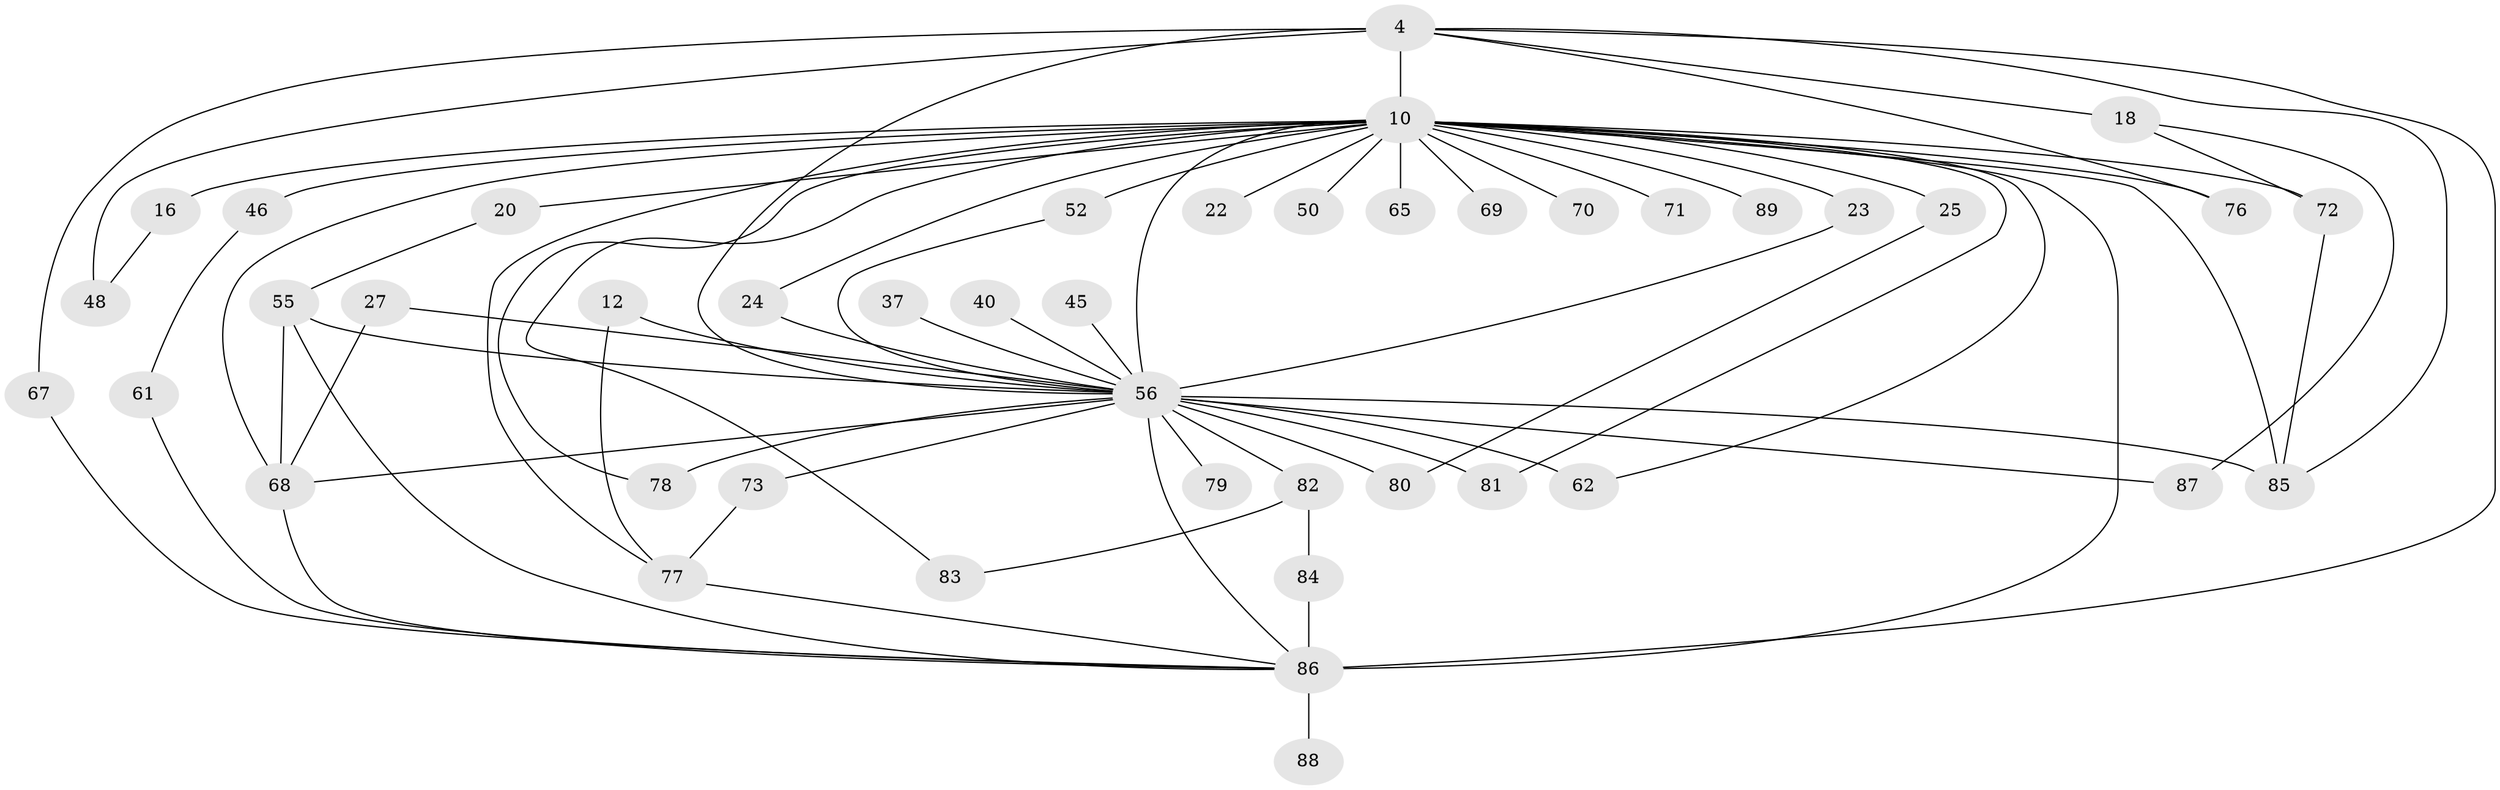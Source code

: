 // original degree distribution, {18: 0.02247191011235955, 24: 0.02247191011235955, 15: 0.011235955056179775, 13: 0.011235955056179775, 20: 0.011235955056179775, 19: 0.011235955056179775, 17: 0.011235955056179775, 25: 0.011235955056179775, 6: 0.02247191011235955, 2: 0.5056179775280899, 5: 0.02247191011235955, 3: 0.24719101123595505, 4: 0.07865168539325842, 7: 0.011235955056179775}
// Generated by graph-tools (version 1.1) at 2025/45/03/09/25 04:45:54]
// undirected, 44 vertices, 73 edges
graph export_dot {
graph [start="1"]
  node [color=gray90,style=filled];
  4 [super="+3"];
  10 [super="+2+6"];
  12;
  16;
  18;
  20;
  22;
  23 [super="+14"];
  24;
  25;
  27;
  37;
  40;
  45;
  46;
  48 [super="+21"];
  50;
  52 [super="+31"];
  55 [super="+15"];
  56 [super="+17+47+8"];
  61;
  62 [super="+39"];
  65;
  67;
  68 [super="+33+58"];
  69;
  70 [super="+60"];
  71;
  72 [super="+59"];
  73;
  76;
  77 [super="+66"];
  78;
  79;
  80;
  81;
  82;
  83;
  84;
  85 [super="+57+54"];
  86 [super="+35+29+43+63+75+49"];
  87;
  88 [super="+64"];
  89 [super="+74+41"];
  4 -- 10 [weight=8];
  4 -- 18 [weight=2];
  4 -- 48 [weight=2];
  4 -- 67;
  4 -- 76;
  4 -- 56 [weight=7];
  4 -- 85 [weight=2];
  4 -- 86 [weight=3];
  10 -- 16 [weight=2];
  10 -- 20;
  10 -- 22 [weight=2];
  10 -- 25 [weight=2];
  10 -- 46 [weight=2];
  10 -- 70 [weight=3];
  10 -- 71 [weight=2];
  10 -- 83;
  10 -- 89 [weight=4];
  10 -- 65 [weight=2];
  10 -- 23 [weight=2];
  10 -- 50 [weight=2];
  10 -- 77 [weight=2];
  10 -- 68;
  10 -- 69 [weight=2];
  10 -- 76;
  10 -- 78;
  10 -- 81;
  10 -- 24;
  10 -- 52 [weight=2];
  10 -- 56 [weight=15];
  10 -- 62;
  10 -- 86 [weight=11];
  10 -- 85 [weight=4];
  10 -- 72;
  12 -- 77;
  12 -- 56;
  16 -- 48;
  18 -- 87;
  18 -- 72;
  20 -- 55;
  23 -- 56;
  24 -- 56;
  25 -- 80;
  27 -- 56 [weight=2];
  27 -- 68;
  37 -- 56 [weight=2];
  40 -- 56 [weight=2];
  45 -- 56 [weight=2];
  46 -- 61;
  52 -- 56;
  55 -- 56 [weight=3];
  55 -- 68;
  55 -- 86;
  56 -- 62 [weight=2];
  56 -- 73;
  56 -- 78;
  56 -- 79 [weight=2];
  56 -- 80;
  56 -- 81;
  56 -- 82 [weight=2];
  56 -- 87;
  56 -- 86 [weight=8];
  56 -- 68;
  56 -- 85 [weight=2];
  61 -- 86;
  67 -- 86;
  68 -- 86;
  72 -- 85;
  73 -- 77;
  77 -- 86 [weight=2];
  82 -- 83;
  82 -- 84;
  84 -- 86;
  86 -- 88 [weight=2];
}
